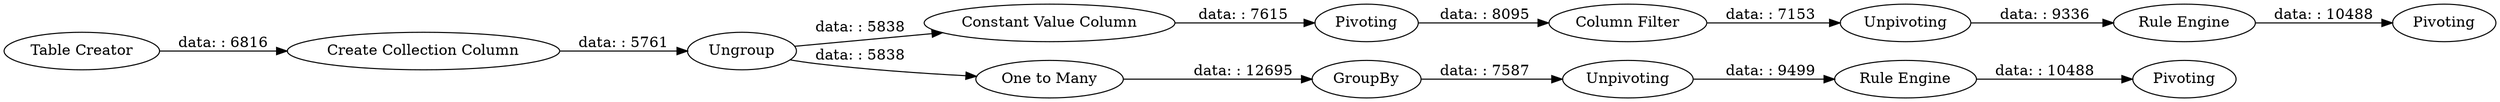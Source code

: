 digraph {
	"-3415448117178844230_39" [label="Constant Value Column"]
	"-3415448117178844230_35" [label=Pivoting]
	"-3415448117178844230_33" [label="Create Collection Column"]
	"-3415448117178844230_32" [label="Table Creator"]
	"-3415448117178844230_34" [label=Ungroup]
	"-3415448117178844230_41" [label=Unpivoting]
	"-3415448117178844230_44" [label="One to Many"]
	"-3415448117178844230_36" [label="Column Filter"]
	"-3415448117178844230_42" [label="Rule Engine"]
	"-3415448117178844230_45" [label=GroupBy]
	"-3415448117178844230_47" [label=Unpivoting]
	"-3415448117178844230_46" [label="Rule Engine"]
	"-3415448117178844230_43" [label=Pivoting]
	"-3415448117178844230_48" [label=Pivoting]
	"-3415448117178844230_46" -> "-3415448117178844230_48" [label="data: : 10488"]
	"-3415448117178844230_47" -> "-3415448117178844230_46" [label="data: : 9499"]
	"-3415448117178844230_36" -> "-3415448117178844230_41" [label="data: : 7153"]
	"-3415448117178844230_32" -> "-3415448117178844230_33" [label="data: : 6816"]
	"-3415448117178844230_35" -> "-3415448117178844230_36" [label="data: : 8095"]
	"-3415448117178844230_41" -> "-3415448117178844230_42" [label="data: : 9336"]
	"-3415448117178844230_39" -> "-3415448117178844230_35" [label="data: : 7615"]
	"-3415448117178844230_34" -> "-3415448117178844230_39" [label="data: : 5838"]
	"-3415448117178844230_34" -> "-3415448117178844230_44" [label="data: : 5838"]
	"-3415448117178844230_33" -> "-3415448117178844230_34" [label="data: : 5761"]
	"-3415448117178844230_42" -> "-3415448117178844230_43" [label="data: : 10488"]
	"-3415448117178844230_44" -> "-3415448117178844230_45" [label="data: : 12695"]
	"-3415448117178844230_45" -> "-3415448117178844230_47" [label="data: : 7587"]
	rankdir=LR
}
